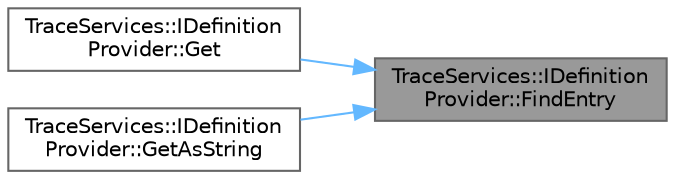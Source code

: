 digraph "TraceServices::IDefinitionProvider::FindEntry"
{
 // INTERACTIVE_SVG=YES
 // LATEX_PDF_SIZE
  bgcolor="transparent";
  edge [fontname=Helvetica,fontsize=10,labelfontname=Helvetica,labelfontsize=10];
  node [fontname=Helvetica,fontsize=10,shape=box,height=0.2,width=0.4];
  rankdir="RL";
  Node1 [id="Node000001",label="TraceServices::IDefinition\lProvider::FindEntry",height=0.2,width=0.4,color="gray40", fillcolor="grey60", style="filled", fontcolor="black",tooltip=" "];
  Node1 -> Node2 [id="edge1_Node000001_Node000002",dir="back",color="steelblue1",style="solid",tooltip=" "];
  Node2 [id="Node000002",label="TraceServices::IDefinition\lProvider::Get",height=0.2,width=0.4,color="grey40", fillcolor="white", style="filled",URL="$d3/d07/classTraceServices_1_1IDefinitionProvider.html#ab2e3e3a372f10a5baa4a98e8a51289a3",tooltip="Attempts to retrieve a previously registered instance of a definition using a reference."];
  Node1 -> Node3 [id="edge2_Node000001_Node000003",dir="back",color="steelblue1",style="solid",tooltip=" "];
  Node3 [id="Node000003",label="TraceServices::IDefinition\lProvider::GetAsString",height=0.2,width=0.4,color="grey40", fillcolor="white", style="filled",URL="$d3/d07/classTraceServices_1_1IDefinitionProvider.html#a368d55bc16824870ccd7e1b0ddd6bb02",tooltip="Gets the definition as a owned string."];
}
